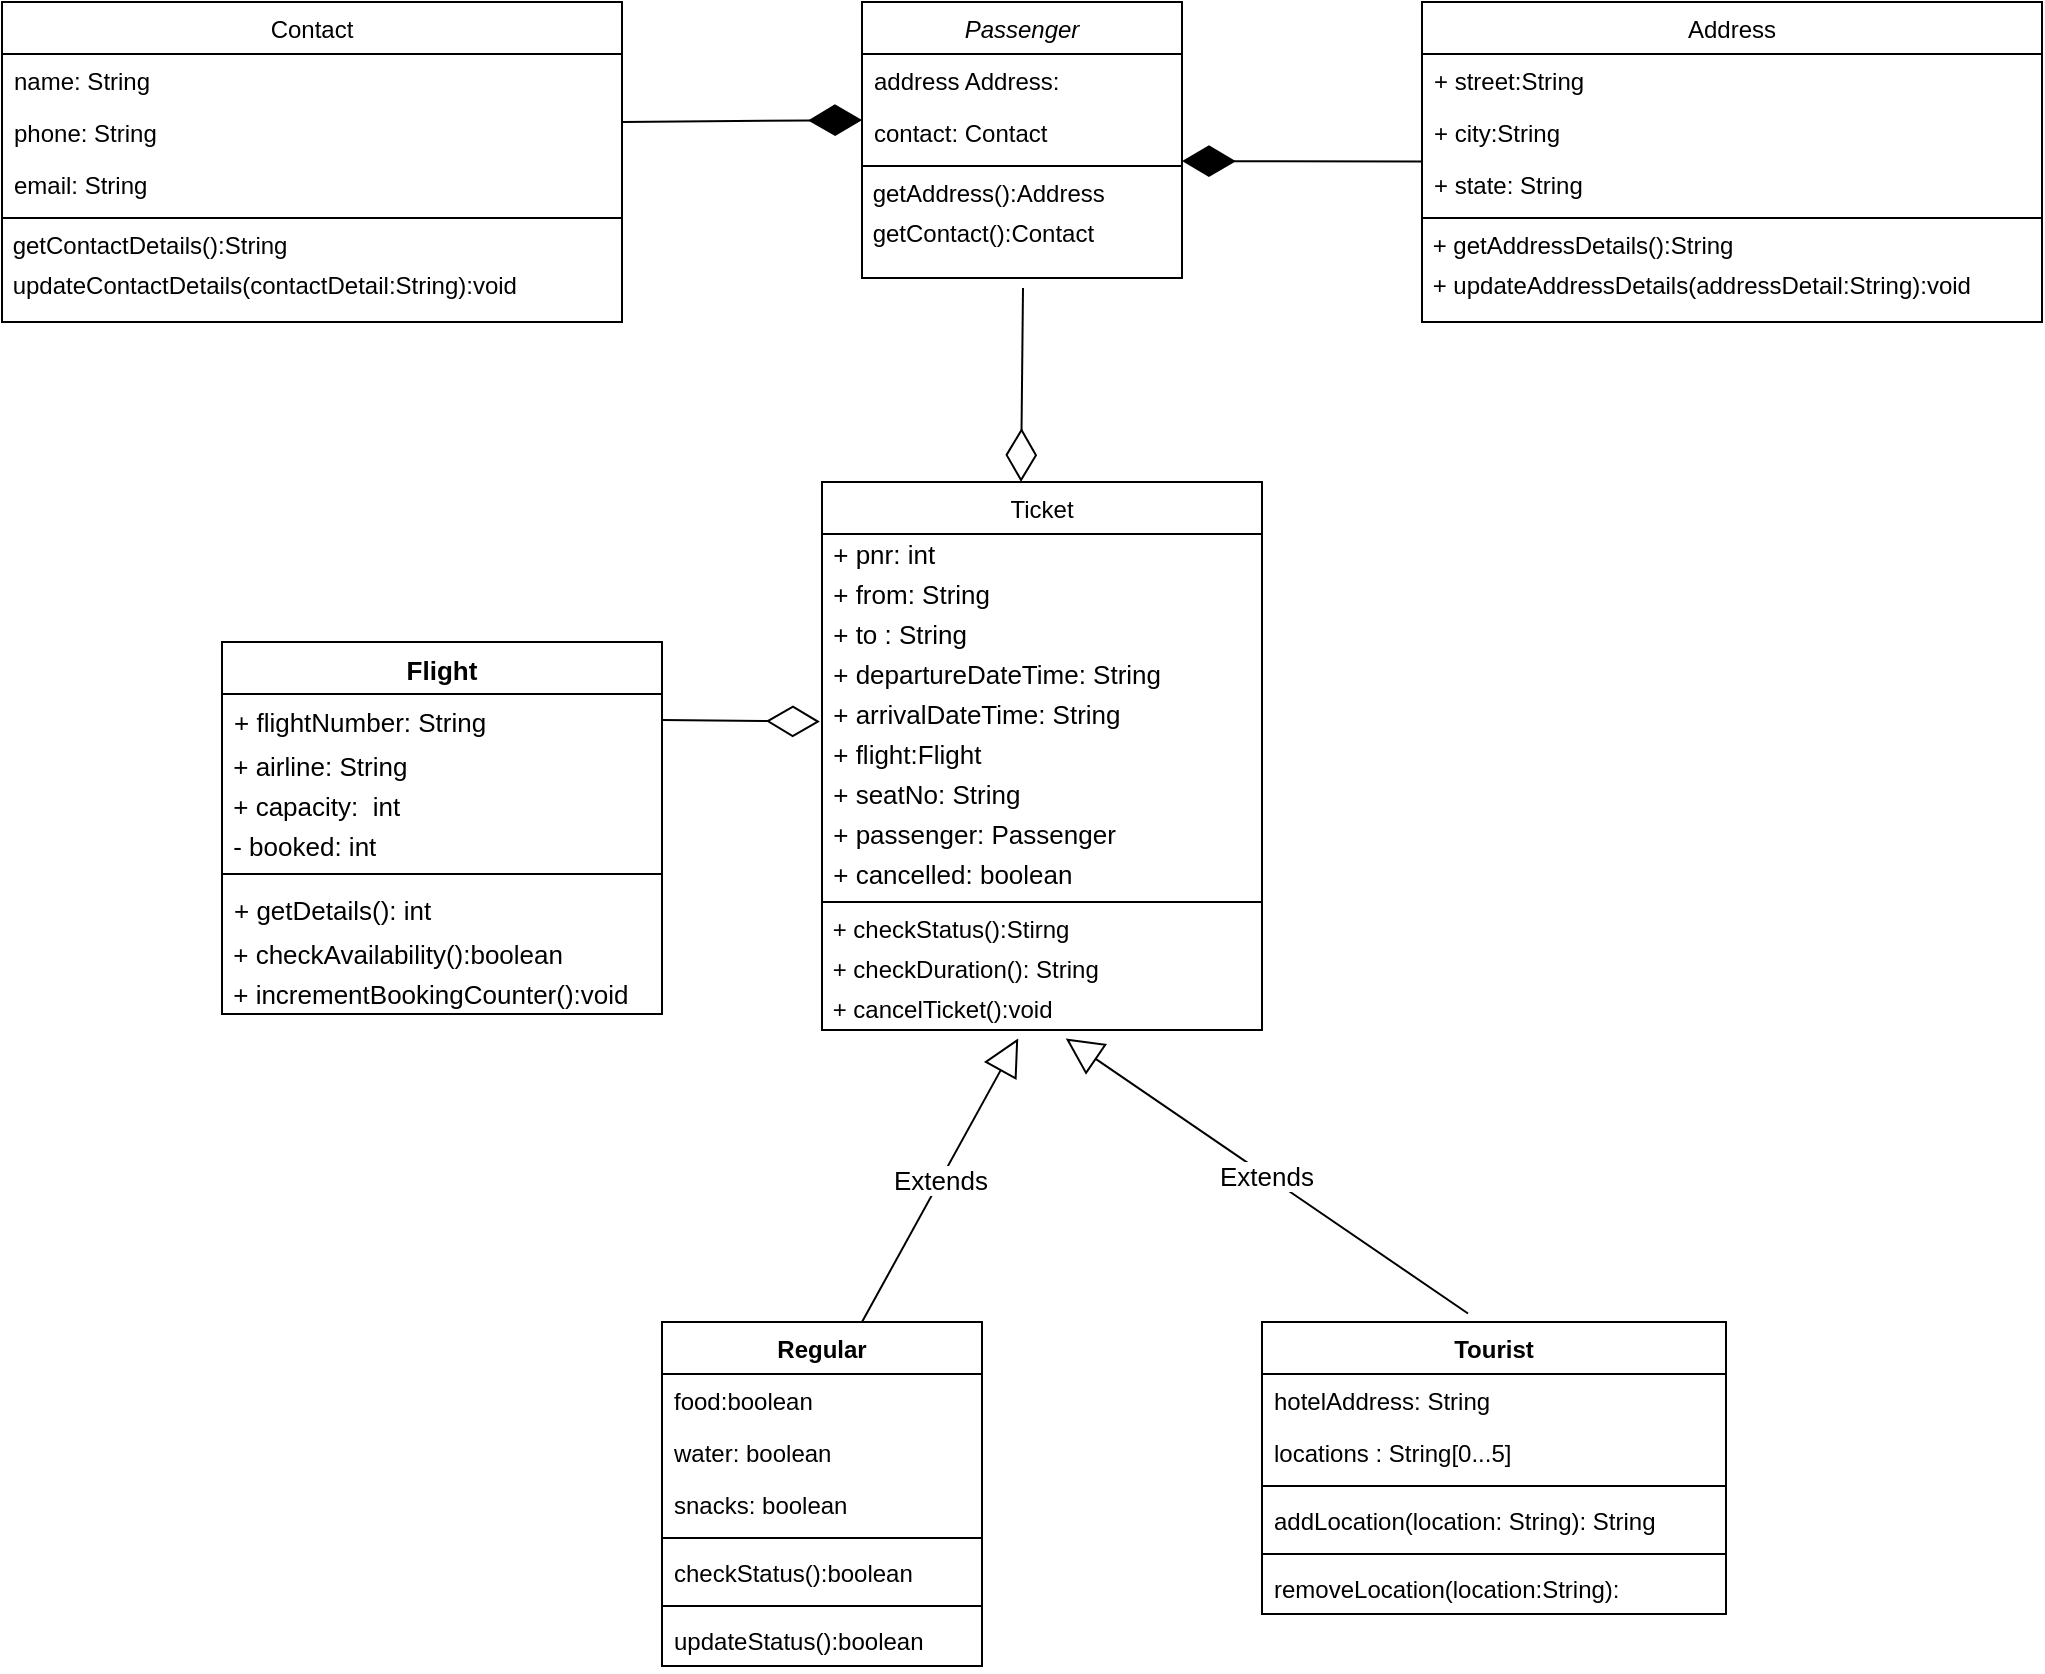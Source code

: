 <mxfile version="13.9.9" type="device"><diagram id="C5RBs43oDa-KdzZeNtuy" name="Page-1"><mxGraphModel dx="1865" dy="580" grid="1" gridSize="10" guides="1" tooltips="1" connect="1" arrows="1" fold="1" page="1" pageScale="1" pageWidth="827" pageHeight="1169" math="0" shadow="0"><root><mxCell id="WIyWlLk6GJQsqaUBKTNV-0"/><mxCell id="WIyWlLk6GJQsqaUBKTNV-1" parent="WIyWlLk6GJQsqaUBKTNV-0"/><mxCell id="zkfFHV4jXpPFQw0GAbJ--0" value="Passenger" style="swimlane;fontStyle=2;align=center;verticalAlign=top;childLayout=stackLayout;horizontal=1;startSize=26;horizontalStack=0;resizeParent=1;resizeLast=0;collapsible=1;marginBottom=0;rounded=0;shadow=0;strokeWidth=1;" parent="WIyWlLk6GJQsqaUBKTNV-1" vertex="1"><mxGeometry x="280" y="120" width="160" height="138" as="geometry"><mxRectangle x="230" y="140" width="160" height="26" as="alternateBounds"/></mxGeometry></mxCell><mxCell id="zkfFHV4jXpPFQw0GAbJ--2" value="address Address:" style="text;align=left;verticalAlign=top;spacingLeft=4;spacingRight=4;overflow=hidden;rotatable=0;points=[[0,0.5],[1,0.5]];portConstraint=eastwest;rounded=0;shadow=0;html=0;" parent="zkfFHV4jXpPFQw0GAbJ--0" vertex="1"><mxGeometry y="26" width="160" height="26" as="geometry"/></mxCell><mxCell id="zkfFHV4jXpPFQw0GAbJ--3" value="contact: Contact" style="text;align=left;verticalAlign=top;spacingLeft=4;spacingRight=4;overflow=hidden;rotatable=0;points=[[0,0.5],[1,0.5]];portConstraint=eastwest;rounded=0;shadow=0;html=0;" parent="zkfFHV4jXpPFQw0GAbJ--0" vertex="1"><mxGeometry y="52" width="160" height="26" as="geometry"/></mxCell><mxCell id="zkfFHV4jXpPFQw0GAbJ--4" value="" style="line;html=1;strokeWidth=1;align=left;verticalAlign=middle;spacingTop=-1;spacingLeft=3;spacingRight=3;rotatable=0;labelPosition=right;points=[];portConstraint=eastwest;" parent="zkfFHV4jXpPFQw0GAbJ--0" vertex="1"><mxGeometry y="78" width="160" height="8" as="geometry"/></mxCell><mxCell id="VcYcN8RmriDvhyrBKi3h-25" value="&amp;nbsp;getAddress():Address" style="text;html=1;align=left;verticalAlign=middle;resizable=0;points=[];autosize=1;" vertex="1" parent="zkfFHV4jXpPFQw0GAbJ--0"><mxGeometry y="86" width="160" height="20" as="geometry"/></mxCell><mxCell id="VcYcN8RmriDvhyrBKi3h-26" value="&amp;nbsp;getContact():Contact" style="text;html=1;align=left;verticalAlign=middle;resizable=0;points=[];autosize=1;" vertex="1" parent="zkfFHV4jXpPFQw0GAbJ--0"><mxGeometry y="106" width="160" height="20" as="geometry"/></mxCell><mxCell id="zkfFHV4jXpPFQw0GAbJ--13" value="Ticket" style="swimlane;fontStyle=0;align=center;verticalAlign=top;childLayout=stackLayout;horizontal=1;startSize=26;horizontalStack=0;resizeParent=1;resizeLast=0;collapsible=1;marginBottom=0;rounded=0;shadow=0;strokeWidth=1;" parent="WIyWlLk6GJQsqaUBKTNV-1" vertex="1"><mxGeometry x="260" y="360" width="220" height="274" as="geometry"><mxRectangle x="340" y="380" width="170" height="26" as="alternateBounds"/></mxGeometry></mxCell><mxCell id="VcYcN8RmriDvhyrBKi3h-5" value="&amp;nbsp;+ pnr: int" style="text;html=1;align=left;verticalAlign=middle;resizable=0;points=[];autosize=1;fontSize=13;" vertex="1" parent="zkfFHV4jXpPFQw0GAbJ--13"><mxGeometry y="26" width="220" height="20" as="geometry"/></mxCell><mxCell id="VcYcN8RmriDvhyrBKi3h-6" value="&amp;nbsp;+ from: String" style="text;html=1;align=left;verticalAlign=middle;resizable=0;points=[];autosize=1;fontSize=13;horizontal=1;" vertex="1" parent="zkfFHV4jXpPFQw0GAbJ--13"><mxGeometry y="46" width="220" height="20" as="geometry"/></mxCell><mxCell id="VcYcN8RmriDvhyrBKi3h-7" value="&amp;nbsp;+ to : String" style="text;html=1;align=left;verticalAlign=middle;resizable=0;points=[];autosize=1;fontSize=13;" vertex="1" parent="zkfFHV4jXpPFQw0GAbJ--13"><mxGeometry y="66" width="220" height="20" as="geometry"/></mxCell><mxCell id="VcYcN8RmriDvhyrBKi3h-65" value="&amp;nbsp;+ departureDateTime: String" style="text;html=1;align=left;verticalAlign=middle;resizable=0;points=[];autosize=1;fontSize=13;" vertex="1" parent="zkfFHV4jXpPFQw0GAbJ--13"><mxGeometry y="86" width="220" height="20" as="geometry"/></mxCell><mxCell id="VcYcN8RmriDvhyrBKi3h-66" value="&amp;nbsp;+ arrivalDateTime: String" style="text;html=1;align=left;verticalAlign=middle;resizable=0;points=[];autosize=1;fontSize=13;" vertex="1" parent="zkfFHV4jXpPFQw0GAbJ--13"><mxGeometry y="106" width="220" height="20" as="geometry"/></mxCell><mxCell id="VcYcN8RmriDvhyrBKi3h-20" value="&amp;nbsp;+ flight:Flight" style="text;html=1;align=left;verticalAlign=middle;resizable=0;points=[];autosize=1;fontSize=13;" vertex="1" parent="zkfFHV4jXpPFQw0GAbJ--13"><mxGeometry y="126" width="220" height="20" as="geometry"/></mxCell><mxCell id="VcYcN8RmriDvhyrBKi3h-64" value="&amp;nbsp;+ seatNo: String" style="text;html=1;align=left;verticalAlign=middle;resizable=0;points=[];autosize=1;fontSize=13;" vertex="1" parent="zkfFHV4jXpPFQw0GAbJ--13"><mxGeometry y="146" width="220" height="20" as="geometry"/></mxCell><mxCell id="VcYcN8RmriDvhyrBKi3h-48" value="&amp;nbsp;+ passenger: Passenger" style="text;html=1;align=left;verticalAlign=middle;resizable=0;points=[];autosize=1;fontSize=13;" vertex="1" parent="zkfFHV4jXpPFQw0GAbJ--13"><mxGeometry y="166" width="220" height="20" as="geometry"/></mxCell><mxCell id="VcYcN8RmriDvhyrBKi3h-13" value="&amp;nbsp;+ cancelled: boolean" style="text;html=1;align=left;verticalAlign=middle;resizable=0;points=[];autosize=1;fontSize=13;" vertex="1" parent="zkfFHV4jXpPFQw0GAbJ--13"><mxGeometry y="186" width="220" height="20" as="geometry"/></mxCell><mxCell id="zkfFHV4jXpPFQw0GAbJ--15" value="" style="line;html=1;strokeWidth=1;align=left;verticalAlign=middle;spacingTop=-1;spacingLeft=3;spacingRight=3;rotatable=0;labelPosition=right;points=[];portConstraint=eastwest;" parent="zkfFHV4jXpPFQw0GAbJ--13" vertex="1"><mxGeometry y="206" width="220" height="8" as="geometry"/></mxCell><mxCell id="VcYcN8RmriDvhyrBKi3h-8" value="&amp;nbsp;+ checkStatus():Stirng" style="text;html=1;align=left;verticalAlign=middle;resizable=0;points=[];autosize=1;" vertex="1" parent="zkfFHV4jXpPFQw0GAbJ--13"><mxGeometry y="214" width="220" height="20" as="geometry"/></mxCell><mxCell id="VcYcN8RmriDvhyrBKi3h-9" value="&amp;nbsp;+ checkDuration(): String" style="text;html=1;align=left;verticalAlign=middle;resizable=0;points=[];autosize=1;" vertex="1" parent="zkfFHV4jXpPFQw0GAbJ--13"><mxGeometry y="234" width="220" height="20" as="geometry"/></mxCell><mxCell id="VcYcN8RmriDvhyrBKi3h-10" value="&amp;nbsp;+ cancelTicket():void" style="text;html=1;align=left;verticalAlign=middle;resizable=0;points=[];autosize=1;" vertex="1" parent="zkfFHV4jXpPFQw0GAbJ--13"><mxGeometry y="254" width="220" height="20" as="geometry"/></mxCell><mxCell id="zkfFHV4jXpPFQw0GAbJ--17" value="Address" style="swimlane;fontStyle=0;align=center;verticalAlign=top;childLayout=stackLayout;horizontal=1;startSize=26;horizontalStack=0;resizeParent=1;resizeLast=0;collapsible=1;marginBottom=0;rounded=0;shadow=0;strokeWidth=1;" parent="WIyWlLk6GJQsqaUBKTNV-1" vertex="1"><mxGeometry x="560" y="120" width="310" height="160" as="geometry"><mxRectangle x="550" y="140" width="160" height="26" as="alternateBounds"/></mxGeometry></mxCell><mxCell id="zkfFHV4jXpPFQw0GAbJ--18" value="+ street:String" style="text;align=left;verticalAlign=top;spacingLeft=4;spacingRight=4;overflow=hidden;rotatable=0;points=[[0,0.5],[1,0.5]];portConstraint=eastwest;" parent="zkfFHV4jXpPFQw0GAbJ--17" vertex="1"><mxGeometry y="26" width="310" height="26" as="geometry"/></mxCell><mxCell id="zkfFHV4jXpPFQw0GAbJ--19" value="+ city:String" style="text;align=left;verticalAlign=top;spacingLeft=4;spacingRight=4;overflow=hidden;rotatable=0;points=[[0,0.5],[1,0.5]];portConstraint=eastwest;rounded=0;shadow=0;html=0;" parent="zkfFHV4jXpPFQw0GAbJ--17" vertex="1"><mxGeometry y="52" width="310" height="26" as="geometry"/></mxCell><mxCell id="zkfFHV4jXpPFQw0GAbJ--20" value="+ state: String" style="text;align=left;verticalAlign=top;spacingLeft=4;spacingRight=4;overflow=hidden;rotatable=0;points=[[0,0.5],[1,0.5]];portConstraint=eastwest;rounded=0;shadow=0;html=0;" parent="zkfFHV4jXpPFQw0GAbJ--17" vertex="1"><mxGeometry y="78" width="310" height="26" as="geometry"/></mxCell><mxCell id="zkfFHV4jXpPFQw0GAbJ--23" value="" style="line;html=1;strokeWidth=1;align=left;verticalAlign=middle;spacingTop=-1;spacingLeft=3;spacingRight=3;rotatable=0;labelPosition=right;points=[];portConstraint=eastwest;" parent="zkfFHV4jXpPFQw0GAbJ--17" vertex="1"><mxGeometry y="104" width="310" height="8" as="geometry"/></mxCell><mxCell id="D5E4GTyiLTdWSVMXOTB5-0" value="&amp;nbsp;+ getAddressDetails():String" style="text;html=1;align=left;verticalAlign=middle;resizable=0;points=[];autosize=1;" parent="zkfFHV4jXpPFQw0GAbJ--17" vertex="1"><mxGeometry y="112" width="310" height="20" as="geometry"/></mxCell><mxCell id="D5E4GTyiLTdWSVMXOTB5-1" value="&amp;nbsp;+ updateAddressDetails(addressDetail:String):void" style="text;html=1;align=left;verticalAlign=middle;resizable=0;points=[];autosize=1;" parent="zkfFHV4jXpPFQw0GAbJ--17" vertex="1"><mxGeometry y="132" width="310" height="20" as="geometry"/></mxCell><mxCell id="D5E4GTyiLTdWSVMXOTB5-2" value="Contact" style="swimlane;fontStyle=0;align=center;verticalAlign=top;childLayout=stackLayout;horizontal=1;startSize=26;horizontalStack=0;resizeParent=1;resizeLast=0;collapsible=1;marginBottom=0;rounded=0;shadow=0;strokeWidth=1;" parent="WIyWlLk6GJQsqaUBKTNV-1" vertex="1"><mxGeometry x="-150" y="120" width="310" height="160" as="geometry"><mxRectangle x="550" y="140" width="160" height="26" as="alternateBounds"/></mxGeometry></mxCell><mxCell id="D5E4GTyiLTdWSVMXOTB5-3" value="name: String" style="text;align=left;verticalAlign=top;spacingLeft=4;spacingRight=4;overflow=hidden;rotatable=0;points=[[0,0.5],[1,0.5]];portConstraint=eastwest;" parent="D5E4GTyiLTdWSVMXOTB5-2" vertex="1"><mxGeometry y="26" width="310" height="26" as="geometry"/></mxCell><mxCell id="D5E4GTyiLTdWSVMXOTB5-4" value="phone: String" style="text;align=left;verticalAlign=top;spacingLeft=4;spacingRight=4;overflow=hidden;rotatable=0;points=[[0,0.5],[1,0.5]];portConstraint=eastwest;rounded=0;shadow=0;html=0;" parent="D5E4GTyiLTdWSVMXOTB5-2" vertex="1"><mxGeometry y="52" width="310" height="26" as="geometry"/></mxCell><mxCell id="D5E4GTyiLTdWSVMXOTB5-5" value="email: String" style="text;align=left;verticalAlign=top;spacingLeft=4;spacingRight=4;overflow=hidden;rotatable=0;points=[[0,0.5],[1,0.5]];portConstraint=eastwest;rounded=0;shadow=0;html=0;" parent="D5E4GTyiLTdWSVMXOTB5-2" vertex="1"><mxGeometry y="78" width="310" height="26" as="geometry"/></mxCell><mxCell id="D5E4GTyiLTdWSVMXOTB5-6" value="" style="line;html=1;strokeWidth=1;align=left;verticalAlign=middle;spacingTop=-1;spacingLeft=3;spacingRight=3;rotatable=0;labelPosition=right;points=[];portConstraint=eastwest;" parent="D5E4GTyiLTdWSVMXOTB5-2" vertex="1"><mxGeometry y="104" width="310" height="8" as="geometry"/></mxCell><mxCell id="D5E4GTyiLTdWSVMXOTB5-7" value="&amp;nbsp;getContactDetails():String" style="text;html=1;align=left;verticalAlign=middle;resizable=0;points=[];autosize=1;" parent="D5E4GTyiLTdWSVMXOTB5-2" vertex="1"><mxGeometry y="112" width="310" height="20" as="geometry"/></mxCell><mxCell id="D5E4GTyiLTdWSVMXOTB5-8" value="&amp;nbsp;updateContactDetails(contactDetail:String):void" style="text;html=1;align=left;verticalAlign=middle;resizable=0;points=[];autosize=1;" parent="D5E4GTyiLTdWSVMXOTB5-2" vertex="1"><mxGeometry y="132" width="310" height="20" as="geometry"/></mxCell><mxCell id="VcYcN8RmriDvhyrBKi3h-27" value="Regular" style="swimlane;fontStyle=1;align=center;verticalAlign=top;childLayout=stackLayout;horizontal=1;startSize=26;horizontalStack=0;resizeParent=1;resizeParentMax=0;resizeLast=0;collapsible=1;marginBottom=0;" vertex="1" parent="WIyWlLk6GJQsqaUBKTNV-1"><mxGeometry x="180" y="780" width="160" height="172" as="geometry"/></mxCell><mxCell id="VcYcN8RmriDvhyrBKi3h-28" value="food:boolean" style="text;strokeColor=none;fillColor=none;align=left;verticalAlign=top;spacingLeft=4;spacingRight=4;overflow=hidden;rotatable=0;points=[[0,0.5],[1,0.5]];portConstraint=eastwest;" vertex="1" parent="VcYcN8RmriDvhyrBKi3h-27"><mxGeometry y="26" width="160" height="26" as="geometry"/></mxCell><mxCell id="VcYcN8RmriDvhyrBKi3h-31" value="water: boolean" style="text;strokeColor=none;fillColor=none;align=left;verticalAlign=top;spacingLeft=4;spacingRight=4;overflow=hidden;rotatable=0;points=[[0,0.5],[1,0.5]];portConstraint=eastwest;" vertex="1" parent="VcYcN8RmriDvhyrBKi3h-27"><mxGeometry y="52" width="160" height="26" as="geometry"/></mxCell><mxCell id="VcYcN8RmriDvhyrBKi3h-33" value="snacks: boolean" style="text;strokeColor=none;fillColor=none;align=left;verticalAlign=top;spacingLeft=4;spacingRight=4;overflow=hidden;rotatable=0;points=[[0,0.5],[1,0.5]];portConstraint=eastwest;" vertex="1" parent="VcYcN8RmriDvhyrBKi3h-27"><mxGeometry y="78" width="160" height="26" as="geometry"/></mxCell><mxCell id="VcYcN8RmriDvhyrBKi3h-29" value="" style="line;strokeWidth=1;fillColor=none;align=left;verticalAlign=middle;spacingTop=-1;spacingLeft=3;spacingRight=3;rotatable=0;labelPosition=right;points=[];portConstraint=eastwest;" vertex="1" parent="VcYcN8RmriDvhyrBKi3h-27"><mxGeometry y="104" width="160" height="8" as="geometry"/></mxCell><mxCell id="VcYcN8RmriDvhyrBKi3h-30" value="checkStatus():boolean" style="text;strokeColor=none;fillColor=none;align=left;verticalAlign=top;spacingLeft=4;spacingRight=4;overflow=hidden;rotatable=0;points=[[0,0.5],[1,0.5]];portConstraint=eastwest;" vertex="1" parent="VcYcN8RmriDvhyrBKi3h-27"><mxGeometry y="112" width="160" height="26" as="geometry"/></mxCell><mxCell id="VcYcN8RmriDvhyrBKi3h-32" value="" style="line;strokeWidth=1;fillColor=none;align=left;verticalAlign=middle;spacingTop=-1;spacingLeft=3;spacingRight=3;rotatable=0;labelPosition=right;points=[];portConstraint=eastwest;" vertex="1" parent="VcYcN8RmriDvhyrBKi3h-27"><mxGeometry y="138" width="160" height="8" as="geometry"/></mxCell><mxCell id="VcYcN8RmriDvhyrBKi3h-42" value="updateStatus():boolean" style="text;strokeColor=none;fillColor=none;align=left;verticalAlign=top;spacingLeft=4;spacingRight=4;overflow=hidden;rotatable=0;points=[[0,0.5],[1,0.5]];portConstraint=eastwest;" vertex="1" parent="VcYcN8RmriDvhyrBKi3h-27"><mxGeometry y="146" width="160" height="26" as="geometry"/></mxCell><mxCell id="VcYcN8RmriDvhyrBKi3h-34" value="Tourist" style="swimlane;fontStyle=1;align=center;verticalAlign=top;childLayout=stackLayout;horizontal=1;startSize=26;horizontalStack=0;resizeParent=1;resizeParentMax=0;resizeLast=0;collapsible=1;marginBottom=0;" vertex="1" parent="WIyWlLk6GJQsqaUBKTNV-1"><mxGeometry x="480" y="780" width="232" height="146" as="geometry"/></mxCell><mxCell id="VcYcN8RmriDvhyrBKi3h-36" value="hotelAddress: String" style="text;strokeColor=none;fillColor=none;align=left;verticalAlign=top;spacingLeft=4;spacingRight=4;overflow=hidden;rotatable=0;points=[[0,0.5],[1,0.5]];portConstraint=eastwest;" vertex="1" parent="VcYcN8RmriDvhyrBKi3h-34"><mxGeometry y="26" width="232" height="26" as="geometry"/></mxCell><mxCell id="VcYcN8RmriDvhyrBKi3h-37" value="locations : String[0...5]" style="text;strokeColor=none;fillColor=none;align=left;verticalAlign=top;spacingLeft=4;spacingRight=4;overflow=hidden;rotatable=0;points=[[0,0.5],[1,0.5]];portConstraint=eastwest;" vertex="1" parent="VcYcN8RmriDvhyrBKi3h-34"><mxGeometry y="52" width="232" height="26" as="geometry"/></mxCell><mxCell id="VcYcN8RmriDvhyrBKi3h-38" value="" style="line;strokeWidth=1;fillColor=none;align=left;verticalAlign=middle;spacingTop=-1;spacingLeft=3;spacingRight=3;rotatable=0;labelPosition=right;points=[];portConstraint=eastwest;" vertex="1" parent="VcYcN8RmriDvhyrBKi3h-34"><mxGeometry y="78" width="232" height="8" as="geometry"/></mxCell><mxCell id="VcYcN8RmriDvhyrBKi3h-39" value="addLocation(location: String): String" style="text;strokeColor=none;fillColor=none;align=left;verticalAlign=top;spacingLeft=4;spacingRight=4;overflow=hidden;rotatable=0;points=[[0,0.5],[1,0.5]];portConstraint=eastwest;" vertex="1" parent="VcYcN8RmriDvhyrBKi3h-34"><mxGeometry y="86" width="232" height="26" as="geometry"/></mxCell><mxCell id="VcYcN8RmriDvhyrBKi3h-40" value="" style="line;strokeWidth=1;fillColor=none;align=left;verticalAlign=middle;spacingTop=-1;spacingLeft=3;spacingRight=3;rotatable=0;labelPosition=right;points=[];portConstraint=eastwest;" vertex="1" parent="VcYcN8RmriDvhyrBKi3h-34"><mxGeometry y="112" width="232" height="8" as="geometry"/></mxCell><mxCell id="VcYcN8RmriDvhyrBKi3h-41" value="removeLocation(location:String): " style="text;strokeColor=none;fillColor=none;align=left;verticalAlign=top;spacingLeft=4;spacingRight=4;overflow=hidden;rotatable=0;points=[[0,0.5],[1,0.5]];portConstraint=eastwest;" vertex="1" parent="VcYcN8RmriDvhyrBKi3h-34"><mxGeometry y="120" width="232" height="26" as="geometry"/></mxCell><mxCell id="VcYcN8RmriDvhyrBKi3h-46" value="" style="endArrow=diamondThin;endFill=1;endSize=24;html=1;fontSize=13;" edge="1" parent="WIyWlLk6GJQsqaUBKTNV-1"><mxGeometry width="160" relative="1" as="geometry"><mxPoint x="160" y="180" as="sourcePoint"/><mxPoint x="280" y="179" as="targetPoint"/></mxGeometry></mxCell><mxCell id="VcYcN8RmriDvhyrBKi3h-47" value="" style="endArrow=diamondThin;endFill=1;endSize=24;html=1;fontSize=13;exitX=-0.001;exitY=0.069;exitDx=0;exitDy=0;exitPerimeter=0;" edge="1" parent="WIyWlLk6GJQsqaUBKTNV-1" source="zkfFHV4jXpPFQw0GAbJ--20"><mxGeometry width="160" relative="1" as="geometry"><mxPoint x="530" y="199.5" as="sourcePoint"/><mxPoint x="440" y="199.5" as="targetPoint"/></mxGeometry></mxCell><mxCell id="VcYcN8RmriDvhyrBKi3h-49" value="Flight" style="swimlane;fontStyle=1;align=center;verticalAlign=top;childLayout=stackLayout;horizontal=1;startSize=26;horizontalStack=0;resizeParent=1;resizeParentMax=0;resizeLast=0;collapsible=1;marginBottom=0;fontSize=13;" vertex="1" parent="WIyWlLk6GJQsqaUBKTNV-1"><mxGeometry x="-40" y="440" width="220" height="186" as="geometry"/></mxCell><mxCell id="VcYcN8RmriDvhyrBKi3h-50" value="+ flightNumber: String" style="text;strokeColor=none;fillColor=none;align=left;verticalAlign=top;spacingLeft=4;spacingRight=4;overflow=hidden;rotatable=0;points=[[0,0.5],[1,0.5]];portConstraint=eastwest;fontSize=13;" vertex="1" parent="VcYcN8RmriDvhyrBKi3h-49"><mxGeometry y="26" width="220" height="26" as="geometry"/></mxCell><mxCell id="VcYcN8RmriDvhyrBKi3h-53" value="&amp;nbsp;+ airline: String" style="text;html=1;align=left;verticalAlign=middle;resizable=0;points=[];autosize=1;fontSize=13;" vertex="1" parent="VcYcN8RmriDvhyrBKi3h-49"><mxGeometry y="52" width="220" height="20" as="geometry"/></mxCell><mxCell id="VcYcN8RmriDvhyrBKi3h-54" value="&amp;nbsp;+ capacity:&amp;nbsp; int" style="text;html=1;align=left;verticalAlign=middle;resizable=0;points=[];autosize=1;fontSize=13;" vertex="1" parent="VcYcN8RmriDvhyrBKi3h-49"><mxGeometry y="72" width="220" height="20" as="geometry"/></mxCell><mxCell id="VcYcN8RmriDvhyrBKi3h-55" value="&amp;nbsp;- booked: int" style="text;html=1;align=left;verticalAlign=middle;resizable=0;points=[];autosize=1;fontSize=13;" vertex="1" parent="VcYcN8RmriDvhyrBKi3h-49"><mxGeometry y="92" width="220" height="20" as="geometry"/></mxCell><mxCell id="VcYcN8RmriDvhyrBKi3h-51" value="" style="line;strokeWidth=1;fillColor=none;align=left;verticalAlign=middle;spacingTop=-1;spacingLeft=3;spacingRight=3;rotatable=0;labelPosition=right;points=[];portConstraint=eastwest;" vertex="1" parent="VcYcN8RmriDvhyrBKi3h-49"><mxGeometry y="112" width="220" height="8" as="geometry"/></mxCell><mxCell id="VcYcN8RmriDvhyrBKi3h-52" value="+ getDetails(): int" style="text;strokeColor=none;fillColor=none;align=left;verticalAlign=top;spacingLeft=4;spacingRight=4;overflow=hidden;rotatable=0;points=[[0,0.5],[1,0.5]];portConstraint=eastwest;fontSize=13;" vertex="1" parent="VcYcN8RmriDvhyrBKi3h-49"><mxGeometry y="120" width="220" height="26" as="geometry"/></mxCell><mxCell id="VcYcN8RmriDvhyrBKi3h-56" value="&amp;nbsp;+ checkAvailability():boolean" style="text;html=1;align=left;verticalAlign=middle;resizable=0;points=[];autosize=1;fontSize=13;" vertex="1" parent="VcYcN8RmriDvhyrBKi3h-49"><mxGeometry y="146" width="220" height="20" as="geometry"/></mxCell><mxCell id="VcYcN8RmriDvhyrBKi3h-57" value="&amp;nbsp;+ incrementBookingCounter():void" style="text;html=1;align=left;verticalAlign=middle;resizable=0;points=[];autosize=1;fontSize=13;" vertex="1" parent="VcYcN8RmriDvhyrBKi3h-49"><mxGeometry y="166" width="220" height="20" as="geometry"/></mxCell><mxCell id="VcYcN8RmriDvhyrBKi3h-58" value="" style="endArrow=diamondThin;endFill=0;endSize=24;html=1;fontSize=13;exitX=1;exitY=0.5;exitDx=0;exitDy=0;entryX=-0.005;entryY=0.69;entryDx=0;entryDy=0;entryPerimeter=0;" edge="1" parent="WIyWlLk6GJQsqaUBKTNV-1" source="VcYcN8RmriDvhyrBKi3h-50" target="VcYcN8RmriDvhyrBKi3h-66"><mxGeometry width="160" relative="1" as="geometry"><mxPoint x="240" y="490" as="sourcePoint"/><mxPoint x="400" y="490" as="targetPoint"/></mxGeometry></mxCell><mxCell id="VcYcN8RmriDvhyrBKi3h-59" value="Extends" style="endArrow=block;endSize=16;endFill=0;html=1;fontSize=13;exitX=0.625;exitY=0;exitDx=0;exitDy=0;exitPerimeter=0;entryX=0.446;entryY=1.21;entryDx=0;entryDy=0;entryPerimeter=0;" edge="1" parent="WIyWlLk6GJQsqaUBKTNV-1" source="VcYcN8RmriDvhyrBKi3h-27" target="VcYcN8RmriDvhyrBKi3h-10"><mxGeometry width="160" relative="1" as="geometry"><mxPoint x="240" y="490" as="sourcePoint"/><mxPoint x="425" y="633" as="targetPoint"/></mxGeometry></mxCell><mxCell id="VcYcN8RmriDvhyrBKi3h-60" value="Extends" style="endArrow=block;endSize=16;endFill=0;html=1;fontSize=13;exitX=0.444;exitY=-0.029;exitDx=0;exitDy=0;exitPerimeter=0;entryX=0.554;entryY=1.21;entryDx=0;entryDy=0;entryPerimeter=0;" edge="1" parent="WIyWlLk6GJQsqaUBKTNV-1" source="VcYcN8RmriDvhyrBKi3h-34" target="VcYcN8RmriDvhyrBKi3h-10"><mxGeometry width="160" relative="1" as="geometry"><mxPoint x="240" y="650" as="sourcePoint"/><mxPoint x="440" y="610" as="targetPoint"/></mxGeometry></mxCell><mxCell id="VcYcN8RmriDvhyrBKi3h-62" value="" style="endArrow=diamondThin;endFill=0;endSize=24;html=1;fontSize=13;" edge="1" parent="WIyWlLk6GJQsqaUBKTNV-1"><mxGeometry width="160" relative="1" as="geometry"><mxPoint x="360.5" y="263" as="sourcePoint"/><mxPoint x="359.5" y="360" as="targetPoint"/></mxGeometry></mxCell></root></mxGraphModel></diagram></mxfile>